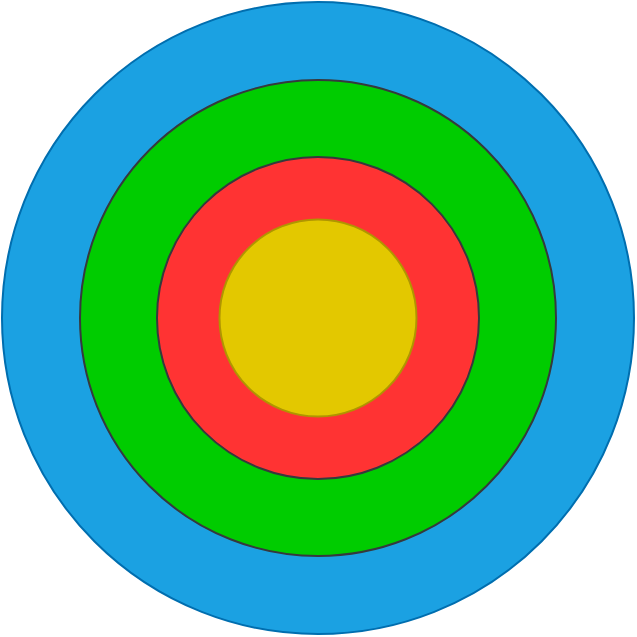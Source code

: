 <mxfile>
    <diagram id="GlNqEap7rW5MKtVxA6Or" name="ページ1">
        <mxGraphModel dx="883" dy="342" grid="0" gridSize="10" guides="1" tooltips="1" connect="1" arrows="1" fold="1" page="0" pageScale="1" pageWidth="827" pageHeight="1169" background="#ffffff" math="0" shadow="0">
            <root>
                <mxCell id="0"/>
                <mxCell id="1" parent="0"/>
                <mxCell id="3" value="" style="ellipse;whiteSpace=wrap;html=1;aspect=fixed;fillColor=#1ba1e2;fontColor=#ffffff;strokeColor=#006EAF;" vertex="1" parent="1">
                    <mxGeometry x="227" y="374" width="316" height="316" as="geometry"/>
                </mxCell>
                <mxCell id="4" value="" style="ellipse;whiteSpace=wrap;html=1;aspect=fixed;fillColor=#00CC00;strokeColor=#36393d;" vertex="1" parent="1">
                    <mxGeometry x="266" y="413" width="238" height="238" as="geometry"/>
                </mxCell>
                <mxCell id="5" value="" style="ellipse;whiteSpace=wrap;html=1;aspect=fixed;fillColor=#FF3333;strokeColor=#36393d;" vertex="1" parent="1">
                    <mxGeometry x="304.5" y="451.5" width="161" height="161" as="geometry"/>
                </mxCell>
                <mxCell id="6" value="" style="ellipse;whiteSpace=wrap;html=1;aspect=fixed;fillColor=#e3c800;strokeColor=#B09500;fontColor=#000000;" vertex="1" parent="1">
                    <mxGeometry x="335.75" y="482.75" width="98.5" height="98.5" as="geometry"/>
                </mxCell>
            </root>
        </mxGraphModel>
    </diagram>
</mxfile>